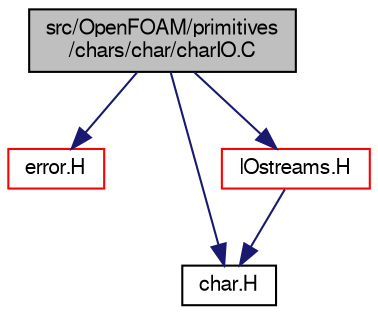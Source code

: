 digraph "src/OpenFOAM/primitives/chars/char/charIO.C"
{
  bgcolor="transparent";
  edge [fontname="FreeSans",fontsize="10",labelfontname="FreeSans",labelfontsize="10"];
  node [fontname="FreeSans",fontsize="10",shape=record];
  Node0 [label="src/OpenFOAM/primitives\l/chars/char/charIO.C",height=0.2,width=0.4,color="black", fillcolor="grey75", style="filled", fontcolor="black"];
  Node0 -> Node1 [color="midnightblue",fontsize="10",style="solid",fontname="FreeSans"];
  Node1 [label="error.H",height=0.2,width=0.4,color="red",URL="$a08924.html"];
  Node0 -> Node8 [color="midnightblue",fontsize="10",style="solid",fontname="FreeSans"];
  Node8 [label="char.H",height=0.2,width=0.4,color="black",URL="$a12164.html",tooltip="A character and a pointer to a character string. "];
  Node0 -> Node38 [color="midnightblue",fontsize="10",style="solid",fontname="FreeSans"];
  Node38 [label="IOstreams.H",height=0.2,width=0.4,color="red",URL="$a09104.html",tooltip="Useful combination of include files which define Sin, Sout and Serr and the use of IO streams general..."];
  Node38 -> Node8 [color="midnightblue",fontsize="10",style="solid",fontname="FreeSans"];
}
